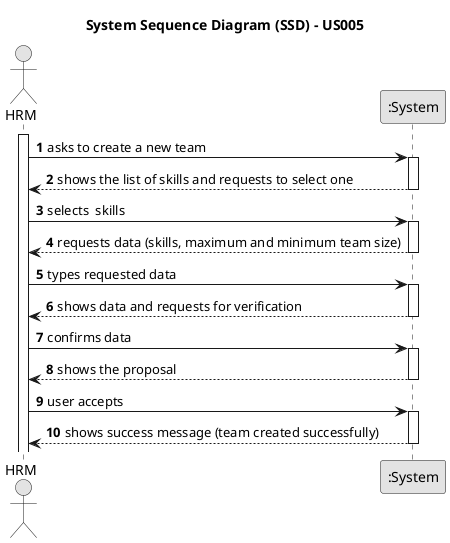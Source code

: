 @startuml
skinparam monochrome true
skinparam packageStyle rectangle
skinparam shadowing false

title System Sequence Diagram (SSD) - US005

autonumber

actor "HRM" as HRM
participant ":System" as System

activate HRM

    HRM -> System : asks to create a new team
    activate System

        System --> HRM : shows the list of skills and requests to select one
        deactivate System

    HRM -> System : selects  skills
    activate System

        System --> HRM : requests data (skills, maximum and minimum team size)
    deactivate System

    HRM -> System : types requested data
    activate System

    System --> HRM : shows data and requests for verification
    deactivate System

        HRM -> System : confirms data
        activate System

        System --> HRM : shows the proposal
    deactivate System

    HRM -> System : user accepts
    activate System

        System --> HRM : shows success message (team created successfully)
    deactivate System


@enduml